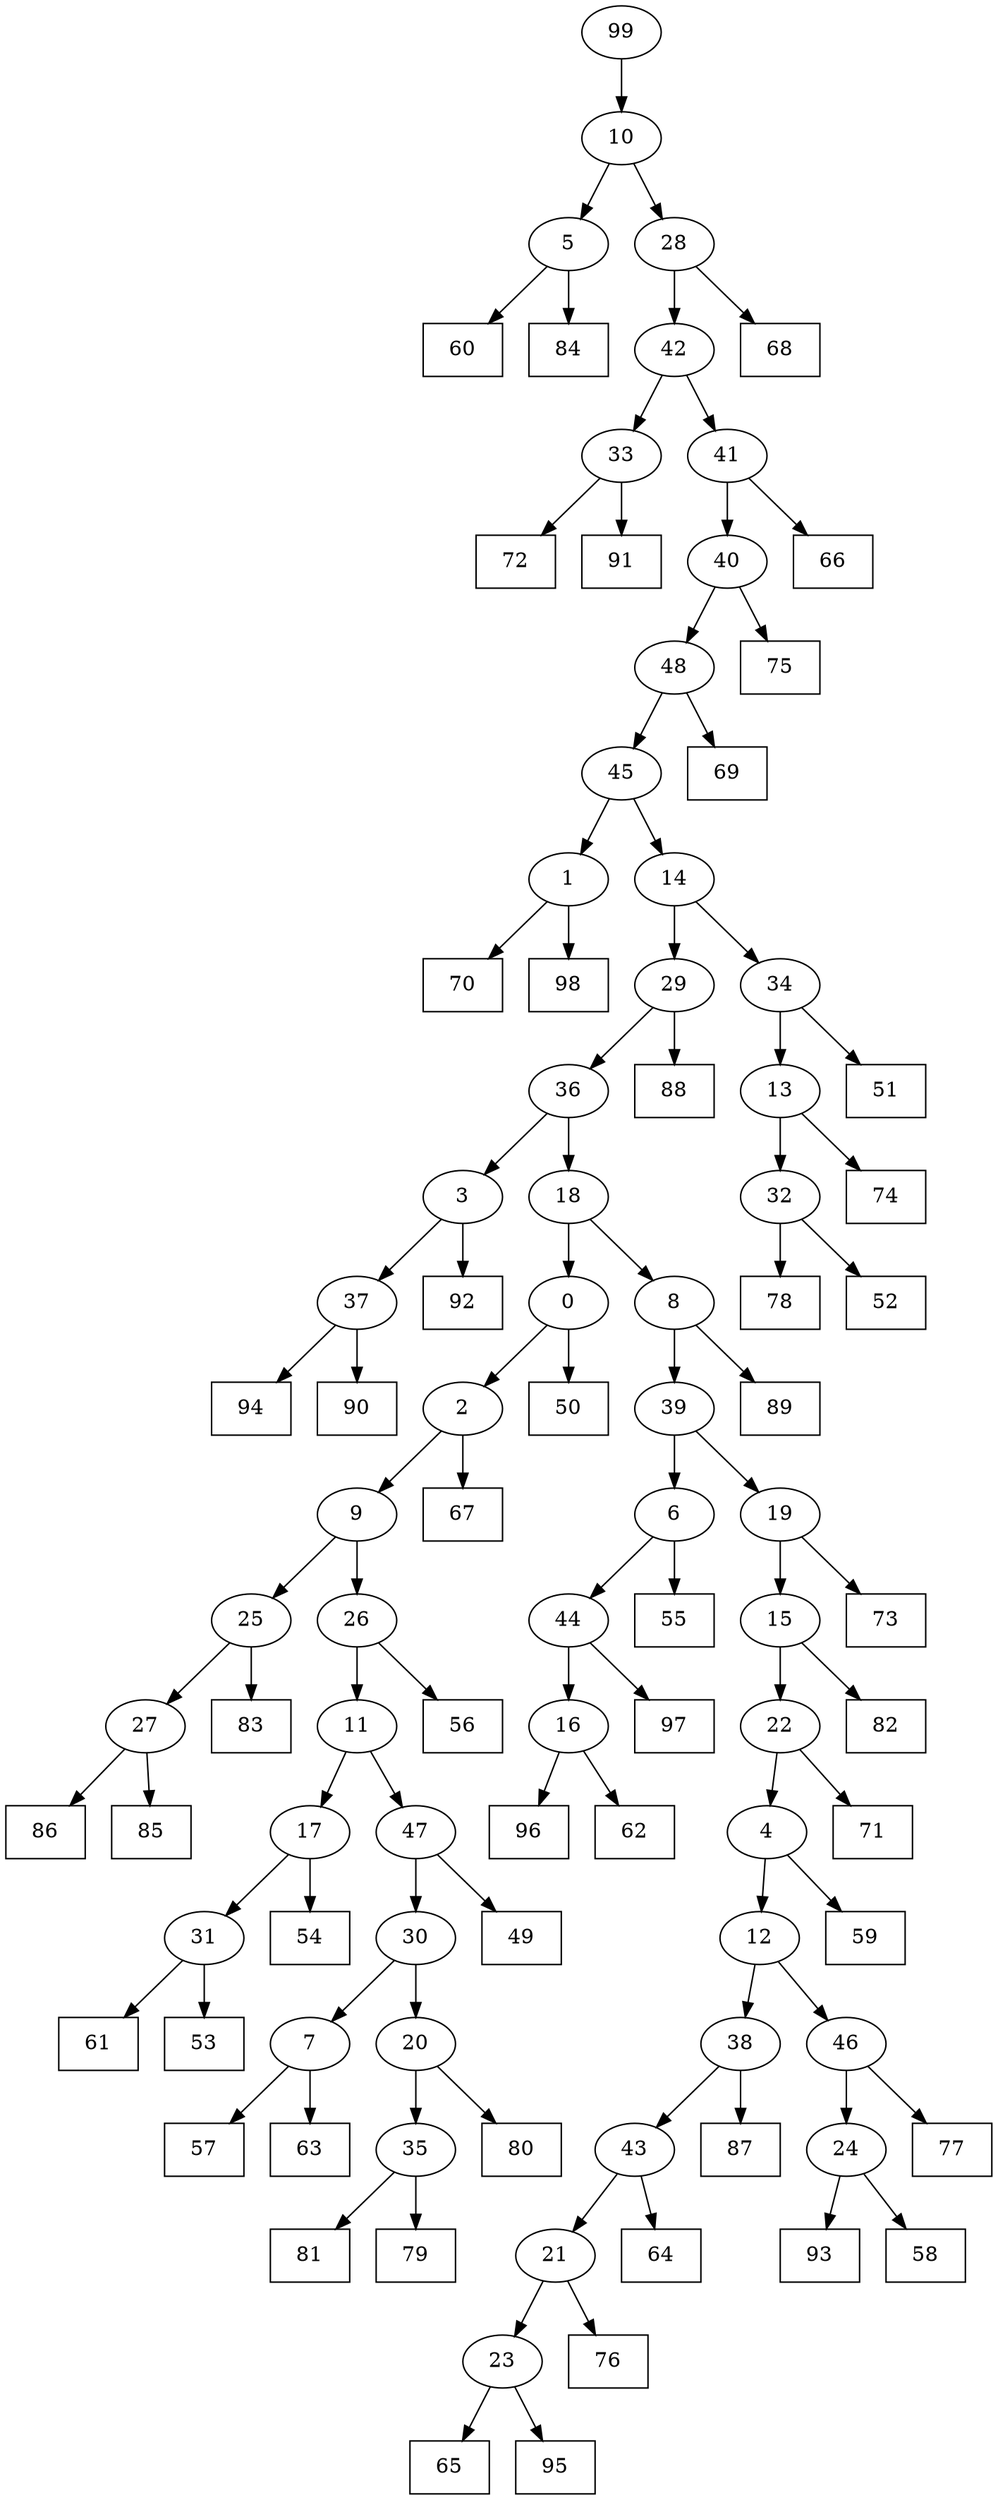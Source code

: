 digraph G {
0[label="0"];
1[label="1"];
2[label="2"];
3[label="3"];
4[label="4"];
5[label="5"];
6[label="6"];
7[label="7"];
8[label="8"];
9[label="9"];
10[label="10"];
11[label="11"];
12[label="12"];
13[label="13"];
14[label="14"];
15[label="15"];
16[label="16"];
17[label="17"];
18[label="18"];
19[label="19"];
20[label="20"];
21[label="21"];
22[label="22"];
23[label="23"];
24[label="24"];
25[label="25"];
26[label="26"];
27[label="27"];
28[label="28"];
29[label="29"];
30[label="30"];
31[label="31"];
32[label="32"];
33[label="33"];
34[label="34"];
35[label="35"];
36[label="36"];
37[label="37"];
38[label="38"];
39[label="39"];
40[label="40"];
41[label="41"];
42[label="42"];
43[label="43"];
44[label="44"];
45[label="45"];
46[label="46"];
47[label="47"];
48[label="48"];
49[shape=box,label="96"];
50[shape=box,label="86"];
51[shape=box,label="74"];
52[shape=box,label="59"];
53[shape=box,label="69"];
54[shape=box,label="97"];
55[shape=box,label="73"];
56[shape=box,label="78"];
57[shape=box,label="94"];
58[shape=box,label="61"];
59[shape=box,label="72"];
60[shape=box,label="92"];
61[shape=box,label="67"];
62[shape=box,label="81"];
63[shape=box,label="51"];
64[shape=box,label="93"];
65[shape=box,label="90"];
66[shape=box,label="79"];
67[shape=box,label="70"];
68[shape=box,label="64"];
69[shape=box,label="58"];
70[shape=box,label="89"];
71[shape=box,label="98"];
72[shape=box,label="71"];
73[shape=box,label="68"];
74[shape=box,label="50"];
75[shape=box,label="66"];
76[shape=box,label="88"];
77[shape=box,label="60"];
78[shape=box,label="57"];
79[shape=box,label="52"];
80[shape=box,label="87"];
81[shape=box,label="91"];
82[shape=box,label="76"];
83[shape=box,label="82"];
84[shape=box,label="49"];
85[shape=box,label="65"];
86[shape=box,label="56"];
87[shape=box,label="95"];
88[shape=box,label="77"];
89[shape=box,label="55"];
90[shape=box,label="80"];
91[shape=box,label="85"];
92[shape=box,label="63"];
93[shape=box,label="54"];
94[shape=box,label="75"];
95[shape=box,label="53"];
96[shape=box,label="84"];
97[shape=box,label="62"];
98[shape=box,label="83"];
99[label="99"];
41->75 ;
14->34 ;
34->63 ;
47->84 ;
44->54 ;
42->33 ;
33->59 ;
35->66 ;
32->56 ;
46->88 ;
25->27 ;
27->50 ;
14->29 ;
19->55 ;
4->52 ;
29->76 ;
22->4 ;
26->11 ;
1->71 ;
8->39 ;
38->80 ;
13->51 ;
7->78 ;
20->35 ;
35->62 ;
15->83 ;
41->40 ;
27->91 ;
31->58 ;
21->23 ;
6->44 ;
0->74 ;
40->94 ;
32->79 ;
6->89 ;
4->12 ;
9->26 ;
26->86 ;
33->81 ;
43->68 ;
21->82 ;
11->47 ;
30->20 ;
20->90 ;
5->96 ;
22->72 ;
9->25 ;
99->10 ;
24->64 ;
17->31 ;
31->95 ;
5->77 ;
16->97 ;
37->65 ;
45->14 ;
28->42 ;
34->13 ;
13->32 ;
23->87 ;
47->30 ;
48->53 ;
18->8 ;
8->70 ;
25->98 ;
36->18 ;
18->0 ;
11->17 ;
17->93 ;
23->85 ;
38->43 ;
43->21 ;
2->61 ;
39->19 ;
19->15 ;
42->41 ;
3->37 ;
37->57 ;
15->22 ;
29->36 ;
24->69 ;
39->6 ;
12->46 ;
46->24 ;
12->38 ;
2->9 ;
45->1 ;
1->67 ;
48->45 ;
36->3 ;
3->60 ;
40->48 ;
44->16 ;
16->49 ;
10->5 ;
10->28 ;
28->73 ;
0->2 ;
30->7 ;
7->92 ;
}
